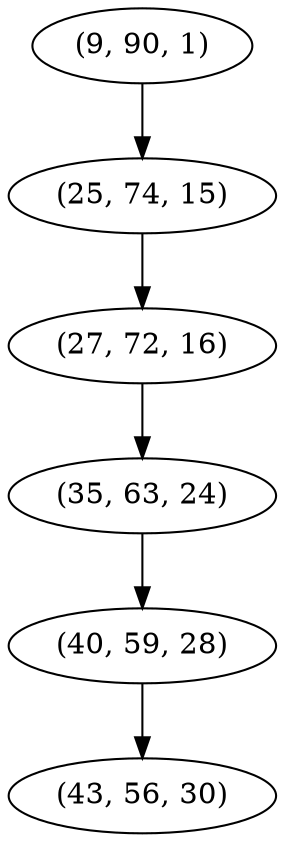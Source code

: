 digraph tree {
    "(9, 90, 1)";
    "(25, 74, 15)";
    "(27, 72, 16)";
    "(35, 63, 24)";
    "(40, 59, 28)";
    "(43, 56, 30)";
    "(9, 90, 1)" -> "(25, 74, 15)";
    "(25, 74, 15)" -> "(27, 72, 16)";
    "(27, 72, 16)" -> "(35, 63, 24)";
    "(35, 63, 24)" -> "(40, 59, 28)";
    "(40, 59, 28)" -> "(43, 56, 30)";
}
